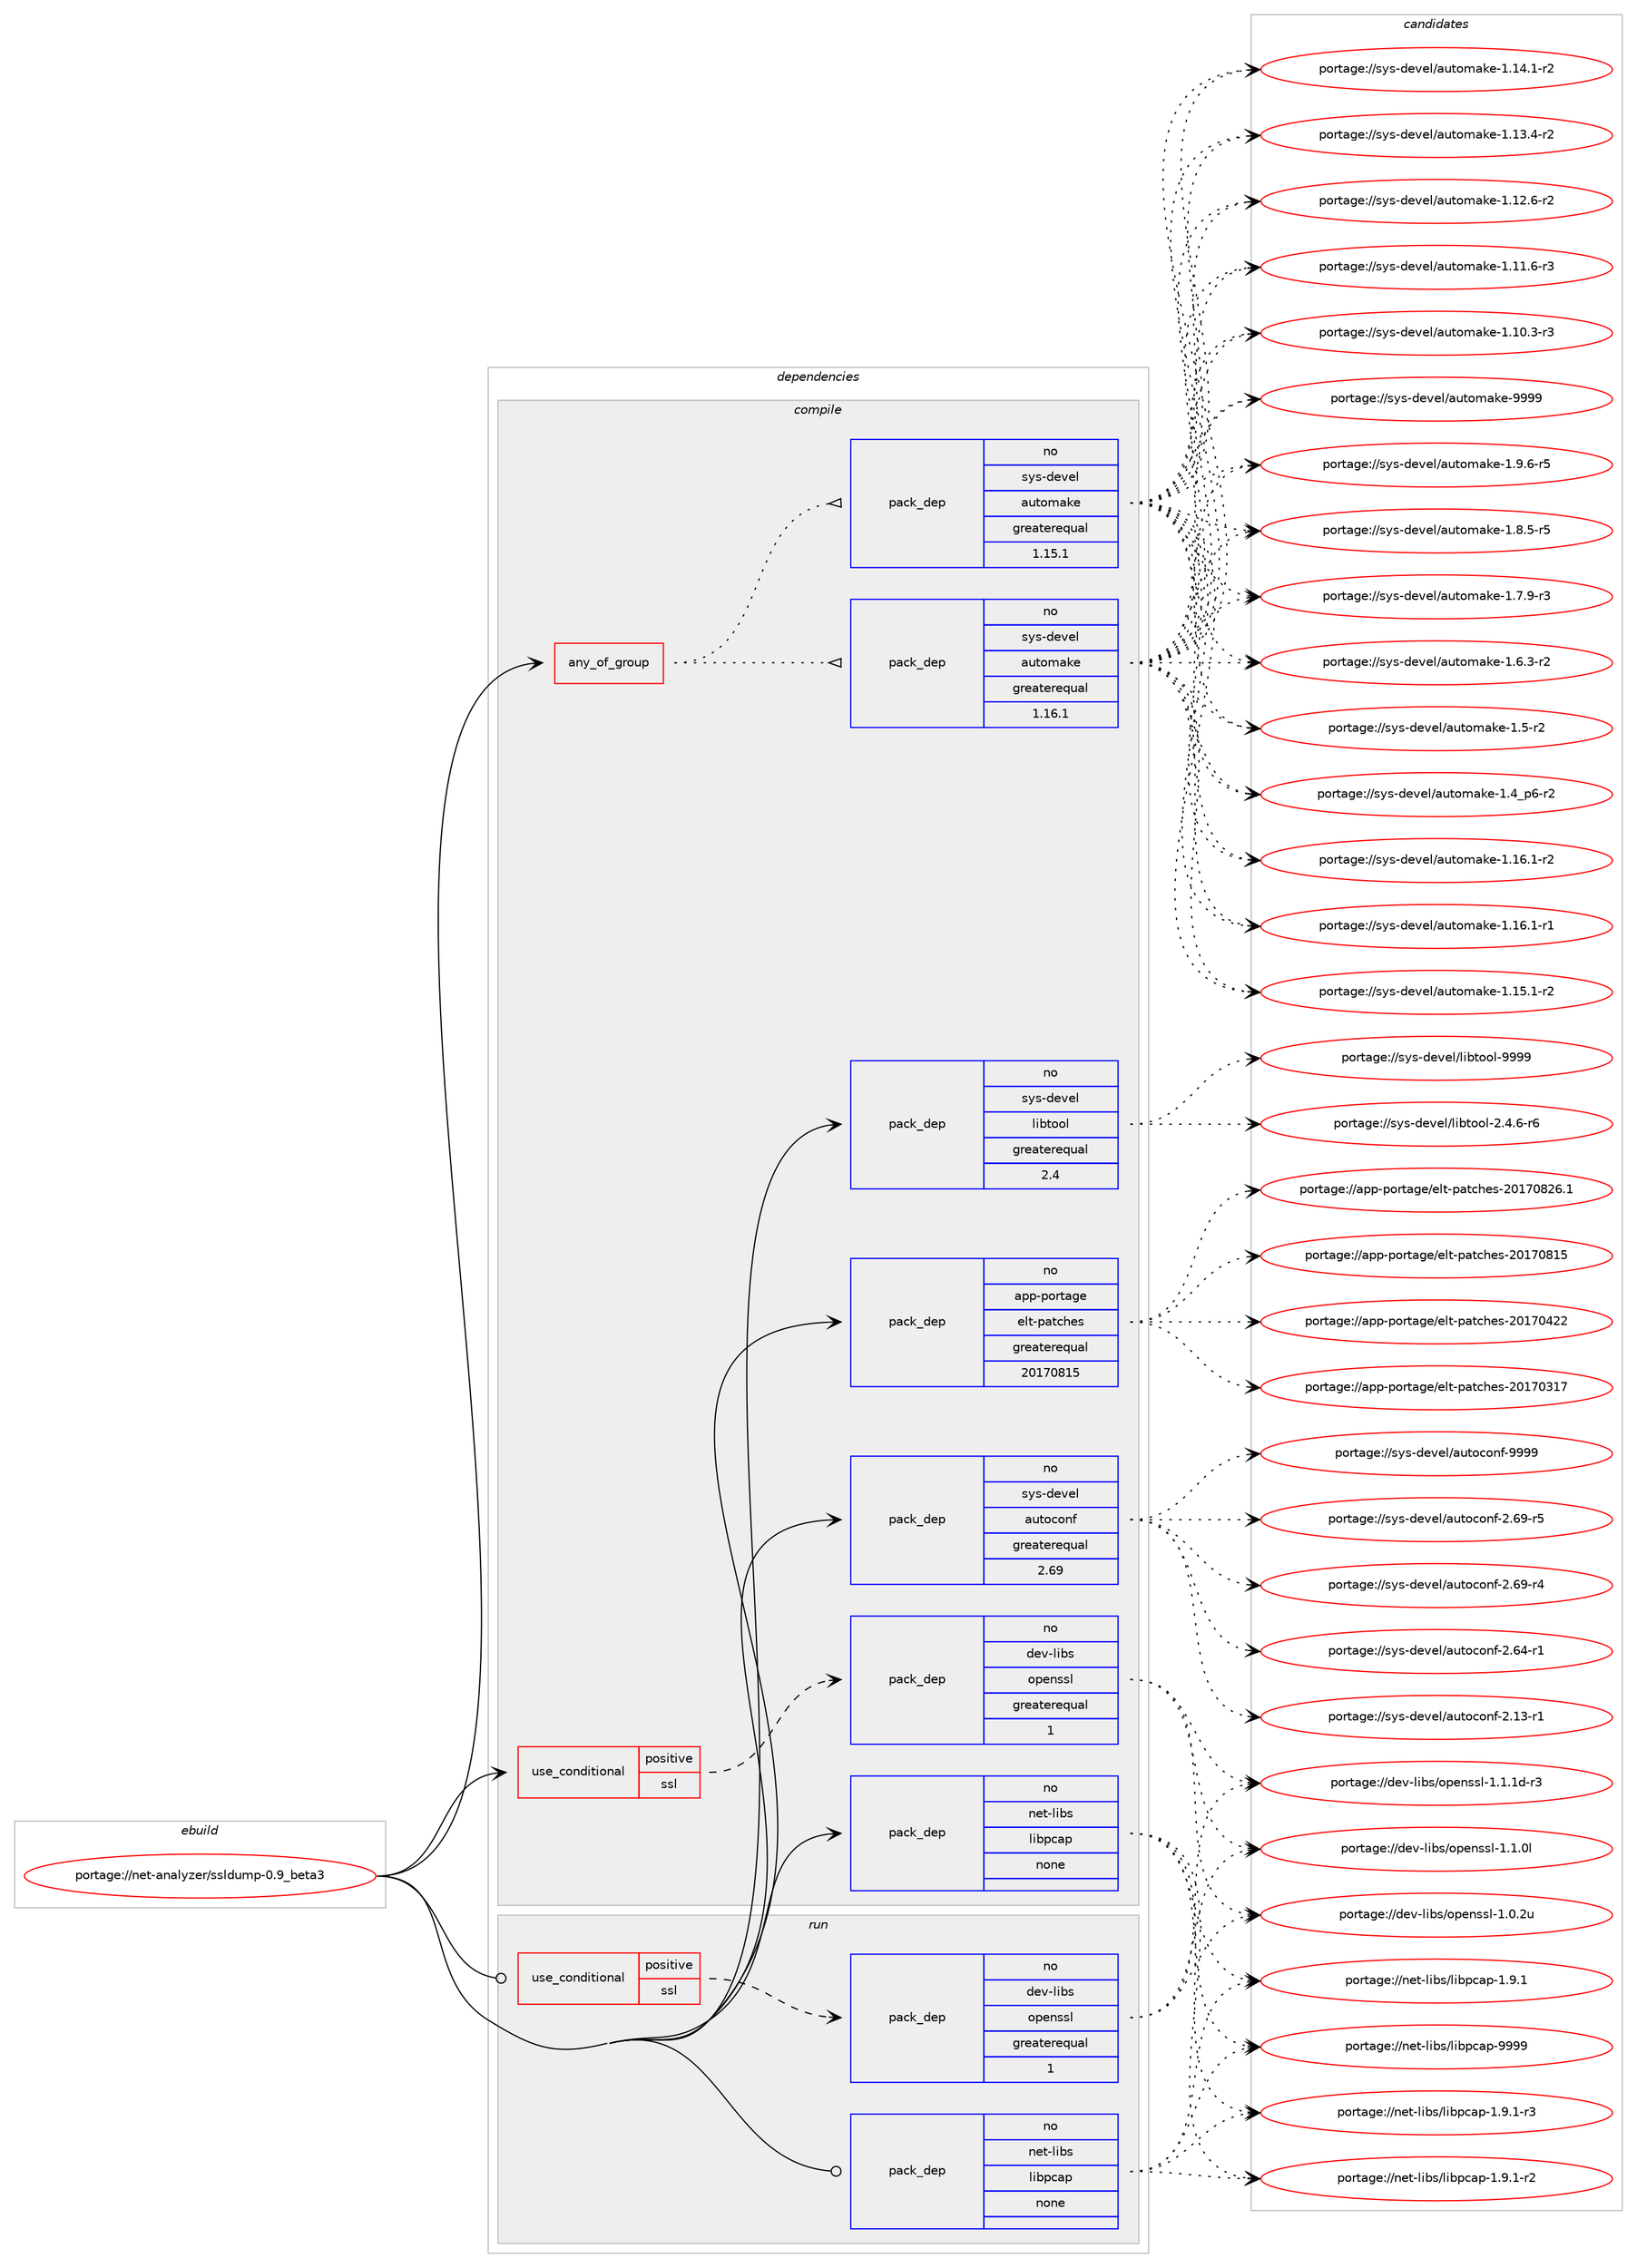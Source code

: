 digraph prolog {

# *************
# Graph options
# *************

newrank=true;
concentrate=true;
compound=true;
graph [rankdir=LR,fontname=Helvetica,fontsize=10,ranksep=1.5];#, ranksep=2.5, nodesep=0.2];
edge  [arrowhead=vee];
node  [fontname=Helvetica,fontsize=10];

# **********
# The ebuild
# **********

subgraph cluster_leftcol {
color=gray;
rank=same;
label=<<i>ebuild</i>>;
id [label="portage://net-analyzer/ssldump-0.9_beta3", color=red, width=4, href="../net-analyzer/ssldump-0.9_beta3.svg"];
}

# ****************
# The dependencies
# ****************

subgraph cluster_midcol {
color=gray;
label=<<i>dependencies</i>>;
subgraph cluster_compile {
fillcolor="#eeeeee";
style=filled;
label=<<i>compile</i>>;
subgraph any2321 {
dependency151001 [label=<<TABLE BORDER="0" CELLBORDER="1" CELLSPACING="0" CELLPADDING="4"><TR><TD CELLPADDING="10">any_of_group</TD></TR></TABLE>>, shape=none, color=red];subgraph pack114706 {
dependency151002 [label=<<TABLE BORDER="0" CELLBORDER="1" CELLSPACING="0" CELLPADDING="4" WIDTH="220"><TR><TD ROWSPAN="6" CELLPADDING="30">pack_dep</TD></TR><TR><TD WIDTH="110">no</TD></TR><TR><TD>sys-devel</TD></TR><TR><TD>automake</TD></TR><TR><TD>greaterequal</TD></TR><TR><TD>1.16.1</TD></TR></TABLE>>, shape=none, color=blue];
}
dependency151001:e -> dependency151002:w [weight=20,style="dotted",arrowhead="oinv"];
subgraph pack114707 {
dependency151003 [label=<<TABLE BORDER="0" CELLBORDER="1" CELLSPACING="0" CELLPADDING="4" WIDTH="220"><TR><TD ROWSPAN="6" CELLPADDING="30">pack_dep</TD></TR><TR><TD WIDTH="110">no</TD></TR><TR><TD>sys-devel</TD></TR><TR><TD>automake</TD></TR><TR><TD>greaterequal</TD></TR><TR><TD>1.15.1</TD></TR></TABLE>>, shape=none, color=blue];
}
dependency151001:e -> dependency151003:w [weight=20,style="dotted",arrowhead="oinv"];
}
id:e -> dependency151001:w [weight=20,style="solid",arrowhead="vee"];
subgraph cond33822 {
dependency151004 [label=<<TABLE BORDER="0" CELLBORDER="1" CELLSPACING="0" CELLPADDING="4"><TR><TD ROWSPAN="3" CELLPADDING="10">use_conditional</TD></TR><TR><TD>positive</TD></TR><TR><TD>ssl</TD></TR></TABLE>>, shape=none, color=red];
subgraph pack114708 {
dependency151005 [label=<<TABLE BORDER="0" CELLBORDER="1" CELLSPACING="0" CELLPADDING="4" WIDTH="220"><TR><TD ROWSPAN="6" CELLPADDING="30">pack_dep</TD></TR><TR><TD WIDTH="110">no</TD></TR><TR><TD>dev-libs</TD></TR><TR><TD>openssl</TD></TR><TR><TD>greaterequal</TD></TR><TR><TD>1</TD></TR></TABLE>>, shape=none, color=blue];
}
dependency151004:e -> dependency151005:w [weight=20,style="dashed",arrowhead="vee"];
}
id:e -> dependency151004:w [weight=20,style="solid",arrowhead="vee"];
subgraph pack114709 {
dependency151006 [label=<<TABLE BORDER="0" CELLBORDER="1" CELLSPACING="0" CELLPADDING="4" WIDTH="220"><TR><TD ROWSPAN="6" CELLPADDING="30">pack_dep</TD></TR><TR><TD WIDTH="110">no</TD></TR><TR><TD>app-portage</TD></TR><TR><TD>elt-patches</TD></TR><TR><TD>greaterequal</TD></TR><TR><TD>20170815</TD></TR></TABLE>>, shape=none, color=blue];
}
id:e -> dependency151006:w [weight=20,style="solid",arrowhead="vee"];
subgraph pack114710 {
dependency151007 [label=<<TABLE BORDER="0" CELLBORDER="1" CELLSPACING="0" CELLPADDING="4" WIDTH="220"><TR><TD ROWSPAN="6" CELLPADDING="30">pack_dep</TD></TR><TR><TD WIDTH="110">no</TD></TR><TR><TD>net-libs</TD></TR><TR><TD>libpcap</TD></TR><TR><TD>none</TD></TR><TR><TD></TD></TR></TABLE>>, shape=none, color=blue];
}
id:e -> dependency151007:w [weight=20,style="solid",arrowhead="vee"];
subgraph pack114711 {
dependency151008 [label=<<TABLE BORDER="0" CELLBORDER="1" CELLSPACING="0" CELLPADDING="4" WIDTH="220"><TR><TD ROWSPAN="6" CELLPADDING="30">pack_dep</TD></TR><TR><TD WIDTH="110">no</TD></TR><TR><TD>sys-devel</TD></TR><TR><TD>autoconf</TD></TR><TR><TD>greaterequal</TD></TR><TR><TD>2.69</TD></TR></TABLE>>, shape=none, color=blue];
}
id:e -> dependency151008:w [weight=20,style="solid",arrowhead="vee"];
subgraph pack114712 {
dependency151009 [label=<<TABLE BORDER="0" CELLBORDER="1" CELLSPACING="0" CELLPADDING="4" WIDTH="220"><TR><TD ROWSPAN="6" CELLPADDING="30">pack_dep</TD></TR><TR><TD WIDTH="110">no</TD></TR><TR><TD>sys-devel</TD></TR><TR><TD>libtool</TD></TR><TR><TD>greaterequal</TD></TR><TR><TD>2.4</TD></TR></TABLE>>, shape=none, color=blue];
}
id:e -> dependency151009:w [weight=20,style="solid",arrowhead="vee"];
}
subgraph cluster_compileandrun {
fillcolor="#eeeeee";
style=filled;
label=<<i>compile and run</i>>;
}
subgraph cluster_run {
fillcolor="#eeeeee";
style=filled;
label=<<i>run</i>>;
subgraph cond33823 {
dependency151010 [label=<<TABLE BORDER="0" CELLBORDER="1" CELLSPACING="0" CELLPADDING="4"><TR><TD ROWSPAN="3" CELLPADDING="10">use_conditional</TD></TR><TR><TD>positive</TD></TR><TR><TD>ssl</TD></TR></TABLE>>, shape=none, color=red];
subgraph pack114713 {
dependency151011 [label=<<TABLE BORDER="0" CELLBORDER="1" CELLSPACING="0" CELLPADDING="4" WIDTH="220"><TR><TD ROWSPAN="6" CELLPADDING="30">pack_dep</TD></TR><TR><TD WIDTH="110">no</TD></TR><TR><TD>dev-libs</TD></TR><TR><TD>openssl</TD></TR><TR><TD>greaterequal</TD></TR><TR><TD>1</TD></TR></TABLE>>, shape=none, color=blue];
}
dependency151010:e -> dependency151011:w [weight=20,style="dashed",arrowhead="vee"];
}
id:e -> dependency151010:w [weight=20,style="solid",arrowhead="odot"];
subgraph pack114714 {
dependency151012 [label=<<TABLE BORDER="0" CELLBORDER="1" CELLSPACING="0" CELLPADDING="4" WIDTH="220"><TR><TD ROWSPAN="6" CELLPADDING="30">pack_dep</TD></TR><TR><TD WIDTH="110">no</TD></TR><TR><TD>net-libs</TD></TR><TR><TD>libpcap</TD></TR><TR><TD>none</TD></TR><TR><TD></TD></TR></TABLE>>, shape=none, color=blue];
}
id:e -> dependency151012:w [weight=20,style="solid",arrowhead="odot"];
}
}

# **************
# The candidates
# **************

subgraph cluster_choices {
rank=same;
color=gray;
label=<<i>candidates</i>>;

subgraph choice114706 {
color=black;
nodesep=1;
choice115121115451001011181011084797117116111109971071014557575757 [label="portage://sys-devel/automake-9999", color=red, width=4,href="../sys-devel/automake-9999.svg"];
choice115121115451001011181011084797117116111109971071014549465746544511453 [label="portage://sys-devel/automake-1.9.6-r5", color=red, width=4,href="../sys-devel/automake-1.9.6-r5.svg"];
choice115121115451001011181011084797117116111109971071014549465646534511453 [label="portage://sys-devel/automake-1.8.5-r5", color=red, width=4,href="../sys-devel/automake-1.8.5-r5.svg"];
choice115121115451001011181011084797117116111109971071014549465546574511451 [label="portage://sys-devel/automake-1.7.9-r3", color=red, width=4,href="../sys-devel/automake-1.7.9-r3.svg"];
choice115121115451001011181011084797117116111109971071014549465446514511450 [label="portage://sys-devel/automake-1.6.3-r2", color=red, width=4,href="../sys-devel/automake-1.6.3-r2.svg"];
choice11512111545100101118101108479711711611110997107101454946534511450 [label="portage://sys-devel/automake-1.5-r2", color=red, width=4,href="../sys-devel/automake-1.5-r2.svg"];
choice115121115451001011181011084797117116111109971071014549465295112544511450 [label="portage://sys-devel/automake-1.4_p6-r2", color=red, width=4,href="../sys-devel/automake-1.4_p6-r2.svg"];
choice11512111545100101118101108479711711611110997107101454946495446494511450 [label="portage://sys-devel/automake-1.16.1-r2", color=red, width=4,href="../sys-devel/automake-1.16.1-r2.svg"];
choice11512111545100101118101108479711711611110997107101454946495446494511449 [label="portage://sys-devel/automake-1.16.1-r1", color=red, width=4,href="../sys-devel/automake-1.16.1-r1.svg"];
choice11512111545100101118101108479711711611110997107101454946495346494511450 [label="portage://sys-devel/automake-1.15.1-r2", color=red, width=4,href="../sys-devel/automake-1.15.1-r2.svg"];
choice11512111545100101118101108479711711611110997107101454946495246494511450 [label="portage://sys-devel/automake-1.14.1-r2", color=red, width=4,href="../sys-devel/automake-1.14.1-r2.svg"];
choice11512111545100101118101108479711711611110997107101454946495146524511450 [label="portage://sys-devel/automake-1.13.4-r2", color=red, width=4,href="../sys-devel/automake-1.13.4-r2.svg"];
choice11512111545100101118101108479711711611110997107101454946495046544511450 [label="portage://sys-devel/automake-1.12.6-r2", color=red, width=4,href="../sys-devel/automake-1.12.6-r2.svg"];
choice11512111545100101118101108479711711611110997107101454946494946544511451 [label="portage://sys-devel/automake-1.11.6-r3", color=red, width=4,href="../sys-devel/automake-1.11.6-r3.svg"];
choice11512111545100101118101108479711711611110997107101454946494846514511451 [label="portage://sys-devel/automake-1.10.3-r3", color=red, width=4,href="../sys-devel/automake-1.10.3-r3.svg"];
dependency151002:e -> choice115121115451001011181011084797117116111109971071014557575757:w [style=dotted,weight="100"];
dependency151002:e -> choice115121115451001011181011084797117116111109971071014549465746544511453:w [style=dotted,weight="100"];
dependency151002:e -> choice115121115451001011181011084797117116111109971071014549465646534511453:w [style=dotted,weight="100"];
dependency151002:e -> choice115121115451001011181011084797117116111109971071014549465546574511451:w [style=dotted,weight="100"];
dependency151002:e -> choice115121115451001011181011084797117116111109971071014549465446514511450:w [style=dotted,weight="100"];
dependency151002:e -> choice11512111545100101118101108479711711611110997107101454946534511450:w [style=dotted,weight="100"];
dependency151002:e -> choice115121115451001011181011084797117116111109971071014549465295112544511450:w [style=dotted,weight="100"];
dependency151002:e -> choice11512111545100101118101108479711711611110997107101454946495446494511450:w [style=dotted,weight="100"];
dependency151002:e -> choice11512111545100101118101108479711711611110997107101454946495446494511449:w [style=dotted,weight="100"];
dependency151002:e -> choice11512111545100101118101108479711711611110997107101454946495346494511450:w [style=dotted,weight="100"];
dependency151002:e -> choice11512111545100101118101108479711711611110997107101454946495246494511450:w [style=dotted,weight="100"];
dependency151002:e -> choice11512111545100101118101108479711711611110997107101454946495146524511450:w [style=dotted,weight="100"];
dependency151002:e -> choice11512111545100101118101108479711711611110997107101454946495046544511450:w [style=dotted,weight="100"];
dependency151002:e -> choice11512111545100101118101108479711711611110997107101454946494946544511451:w [style=dotted,weight="100"];
dependency151002:e -> choice11512111545100101118101108479711711611110997107101454946494846514511451:w [style=dotted,weight="100"];
}
subgraph choice114707 {
color=black;
nodesep=1;
choice115121115451001011181011084797117116111109971071014557575757 [label="portage://sys-devel/automake-9999", color=red, width=4,href="../sys-devel/automake-9999.svg"];
choice115121115451001011181011084797117116111109971071014549465746544511453 [label="portage://sys-devel/automake-1.9.6-r5", color=red, width=4,href="../sys-devel/automake-1.9.6-r5.svg"];
choice115121115451001011181011084797117116111109971071014549465646534511453 [label="portage://sys-devel/automake-1.8.5-r5", color=red, width=4,href="../sys-devel/automake-1.8.5-r5.svg"];
choice115121115451001011181011084797117116111109971071014549465546574511451 [label="portage://sys-devel/automake-1.7.9-r3", color=red, width=4,href="../sys-devel/automake-1.7.9-r3.svg"];
choice115121115451001011181011084797117116111109971071014549465446514511450 [label="portage://sys-devel/automake-1.6.3-r2", color=red, width=4,href="../sys-devel/automake-1.6.3-r2.svg"];
choice11512111545100101118101108479711711611110997107101454946534511450 [label="portage://sys-devel/automake-1.5-r2", color=red, width=4,href="../sys-devel/automake-1.5-r2.svg"];
choice115121115451001011181011084797117116111109971071014549465295112544511450 [label="portage://sys-devel/automake-1.4_p6-r2", color=red, width=4,href="../sys-devel/automake-1.4_p6-r2.svg"];
choice11512111545100101118101108479711711611110997107101454946495446494511450 [label="portage://sys-devel/automake-1.16.1-r2", color=red, width=4,href="../sys-devel/automake-1.16.1-r2.svg"];
choice11512111545100101118101108479711711611110997107101454946495446494511449 [label="portage://sys-devel/automake-1.16.1-r1", color=red, width=4,href="../sys-devel/automake-1.16.1-r1.svg"];
choice11512111545100101118101108479711711611110997107101454946495346494511450 [label="portage://sys-devel/automake-1.15.1-r2", color=red, width=4,href="../sys-devel/automake-1.15.1-r2.svg"];
choice11512111545100101118101108479711711611110997107101454946495246494511450 [label="portage://sys-devel/automake-1.14.1-r2", color=red, width=4,href="../sys-devel/automake-1.14.1-r2.svg"];
choice11512111545100101118101108479711711611110997107101454946495146524511450 [label="portage://sys-devel/automake-1.13.4-r2", color=red, width=4,href="../sys-devel/automake-1.13.4-r2.svg"];
choice11512111545100101118101108479711711611110997107101454946495046544511450 [label="portage://sys-devel/automake-1.12.6-r2", color=red, width=4,href="../sys-devel/automake-1.12.6-r2.svg"];
choice11512111545100101118101108479711711611110997107101454946494946544511451 [label="portage://sys-devel/automake-1.11.6-r3", color=red, width=4,href="../sys-devel/automake-1.11.6-r3.svg"];
choice11512111545100101118101108479711711611110997107101454946494846514511451 [label="portage://sys-devel/automake-1.10.3-r3", color=red, width=4,href="../sys-devel/automake-1.10.3-r3.svg"];
dependency151003:e -> choice115121115451001011181011084797117116111109971071014557575757:w [style=dotted,weight="100"];
dependency151003:e -> choice115121115451001011181011084797117116111109971071014549465746544511453:w [style=dotted,weight="100"];
dependency151003:e -> choice115121115451001011181011084797117116111109971071014549465646534511453:w [style=dotted,weight="100"];
dependency151003:e -> choice115121115451001011181011084797117116111109971071014549465546574511451:w [style=dotted,weight="100"];
dependency151003:e -> choice115121115451001011181011084797117116111109971071014549465446514511450:w [style=dotted,weight="100"];
dependency151003:e -> choice11512111545100101118101108479711711611110997107101454946534511450:w [style=dotted,weight="100"];
dependency151003:e -> choice115121115451001011181011084797117116111109971071014549465295112544511450:w [style=dotted,weight="100"];
dependency151003:e -> choice11512111545100101118101108479711711611110997107101454946495446494511450:w [style=dotted,weight="100"];
dependency151003:e -> choice11512111545100101118101108479711711611110997107101454946495446494511449:w [style=dotted,weight="100"];
dependency151003:e -> choice11512111545100101118101108479711711611110997107101454946495346494511450:w [style=dotted,weight="100"];
dependency151003:e -> choice11512111545100101118101108479711711611110997107101454946495246494511450:w [style=dotted,weight="100"];
dependency151003:e -> choice11512111545100101118101108479711711611110997107101454946495146524511450:w [style=dotted,weight="100"];
dependency151003:e -> choice11512111545100101118101108479711711611110997107101454946495046544511450:w [style=dotted,weight="100"];
dependency151003:e -> choice11512111545100101118101108479711711611110997107101454946494946544511451:w [style=dotted,weight="100"];
dependency151003:e -> choice11512111545100101118101108479711711611110997107101454946494846514511451:w [style=dotted,weight="100"];
}
subgraph choice114708 {
color=black;
nodesep=1;
choice1001011184510810598115471111121011101151151084549464946491004511451 [label="portage://dev-libs/openssl-1.1.1d-r3", color=red, width=4,href="../dev-libs/openssl-1.1.1d-r3.svg"];
choice100101118451081059811547111112101110115115108454946494648108 [label="portage://dev-libs/openssl-1.1.0l", color=red, width=4,href="../dev-libs/openssl-1.1.0l.svg"];
choice100101118451081059811547111112101110115115108454946484650117 [label="portage://dev-libs/openssl-1.0.2u", color=red, width=4,href="../dev-libs/openssl-1.0.2u.svg"];
dependency151005:e -> choice1001011184510810598115471111121011101151151084549464946491004511451:w [style=dotted,weight="100"];
dependency151005:e -> choice100101118451081059811547111112101110115115108454946494648108:w [style=dotted,weight="100"];
dependency151005:e -> choice100101118451081059811547111112101110115115108454946484650117:w [style=dotted,weight="100"];
}
subgraph choice114709 {
color=black;
nodesep=1;
choice971121124511211111411697103101471011081164511297116991041011154550484955485650544649 [label="portage://app-portage/elt-patches-20170826.1", color=red, width=4,href="../app-portage/elt-patches-20170826.1.svg"];
choice97112112451121111141169710310147101108116451129711699104101115455048495548564953 [label="portage://app-portage/elt-patches-20170815", color=red, width=4,href="../app-portage/elt-patches-20170815.svg"];
choice97112112451121111141169710310147101108116451129711699104101115455048495548525050 [label="portage://app-portage/elt-patches-20170422", color=red, width=4,href="../app-portage/elt-patches-20170422.svg"];
choice97112112451121111141169710310147101108116451129711699104101115455048495548514955 [label="portage://app-portage/elt-patches-20170317", color=red, width=4,href="../app-portage/elt-patches-20170317.svg"];
dependency151006:e -> choice971121124511211111411697103101471011081164511297116991041011154550484955485650544649:w [style=dotted,weight="100"];
dependency151006:e -> choice97112112451121111141169710310147101108116451129711699104101115455048495548564953:w [style=dotted,weight="100"];
dependency151006:e -> choice97112112451121111141169710310147101108116451129711699104101115455048495548525050:w [style=dotted,weight="100"];
dependency151006:e -> choice97112112451121111141169710310147101108116451129711699104101115455048495548514955:w [style=dotted,weight="100"];
}
subgraph choice114710 {
color=black;
nodesep=1;
choice1101011164510810598115471081059811299971124557575757 [label="portage://net-libs/libpcap-9999", color=red, width=4,href="../net-libs/libpcap-9999.svg"];
choice1101011164510810598115471081059811299971124549465746494511451 [label="portage://net-libs/libpcap-1.9.1-r3", color=red, width=4,href="../net-libs/libpcap-1.9.1-r3.svg"];
choice1101011164510810598115471081059811299971124549465746494511450 [label="portage://net-libs/libpcap-1.9.1-r2", color=red, width=4,href="../net-libs/libpcap-1.9.1-r2.svg"];
choice110101116451081059811547108105981129997112454946574649 [label="portage://net-libs/libpcap-1.9.1", color=red, width=4,href="../net-libs/libpcap-1.9.1.svg"];
dependency151007:e -> choice1101011164510810598115471081059811299971124557575757:w [style=dotted,weight="100"];
dependency151007:e -> choice1101011164510810598115471081059811299971124549465746494511451:w [style=dotted,weight="100"];
dependency151007:e -> choice1101011164510810598115471081059811299971124549465746494511450:w [style=dotted,weight="100"];
dependency151007:e -> choice110101116451081059811547108105981129997112454946574649:w [style=dotted,weight="100"];
}
subgraph choice114711 {
color=black;
nodesep=1;
choice115121115451001011181011084797117116111991111101024557575757 [label="portage://sys-devel/autoconf-9999", color=red, width=4,href="../sys-devel/autoconf-9999.svg"];
choice1151211154510010111810110847971171161119911111010245504654574511453 [label="portage://sys-devel/autoconf-2.69-r5", color=red, width=4,href="../sys-devel/autoconf-2.69-r5.svg"];
choice1151211154510010111810110847971171161119911111010245504654574511452 [label="portage://sys-devel/autoconf-2.69-r4", color=red, width=4,href="../sys-devel/autoconf-2.69-r4.svg"];
choice1151211154510010111810110847971171161119911111010245504654524511449 [label="portage://sys-devel/autoconf-2.64-r1", color=red, width=4,href="../sys-devel/autoconf-2.64-r1.svg"];
choice1151211154510010111810110847971171161119911111010245504649514511449 [label="portage://sys-devel/autoconf-2.13-r1", color=red, width=4,href="../sys-devel/autoconf-2.13-r1.svg"];
dependency151008:e -> choice115121115451001011181011084797117116111991111101024557575757:w [style=dotted,weight="100"];
dependency151008:e -> choice1151211154510010111810110847971171161119911111010245504654574511453:w [style=dotted,weight="100"];
dependency151008:e -> choice1151211154510010111810110847971171161119911111010245504654574511452:w [style=dotted,weight="100"];
dependency151008:e -> choice1151211154510010111810110847971171161119911111010245504654524511449:w [style=dotted,weight="100"];
dependency151008:e -> choice1151211154510010111810110847971171161119911111010245504649514511449:w [style=dotted,weight="100"];
}
subgraph choice114712 {
color=black;
nodesep=1;
choice1151211154510010111810110847108105981161111111084557575757 [label="portage://sys-devel/libtool-9999", color=red, width=4,href="../sys-devel/libtool-9999.svg"];
choice1151211154510010111810110847108105981161111111084550465246544511454 [label="portage://sys-devel/libtool-2.4.6-r6", color=red, width=4,href="../sys-devel/libtool-2.4.6-r6.svg"];
dependency151009:e -> choice1151211154510010111810110847108105981161111111084557575757:w [style=dotted,weight="100"];
dependency151009:e -> choice1151211154510010111810110847108105981161111111084550465246544511454:w [style=dotted,weight="100"];
}
subgraph choice114713 {
color=black;
nodesep=1;
choice1001011184510810598115471111121011101151151084549464946491004511451 [label="portage://dev-libs/openssl-1.1.1d-r3", color=red, width=4,href="../dev-libs/openssl-1.1.1d-r3.svg"];
choice100101118451081059811547111112101110115115108454946494648108 [label="portage://dev-libs/openssl-1.1.0l", color=red, width=4,href="../dev-libs/openssl-1.1.0l.svg"];
choice100101118451081059811547111112101110115115108454946484650117 [label="portage://dev-libs/openssl-1.0.2u", color=red, width=4,href="../dev-libs/openssl-1.0.2u.svg"];
dependency151011:e -> choice1001011184510810598115471111121011101151151084549464946491004511451:w [style=dotted,weight="100"];
dependency151011:e -> choice100101118451081059811547111112101110115115108454946494648108:w [style=dotted,weight="100"];
dependency151011:e -> choice100101118451081059811547111112101110115115108454946484650117:w [style=dotted,weight="100"];
}
subgraph choice114714 {
color=black;
nodesep=1;
choice1101011164510810598115471081059811299971124557575757 [label="portage://net-libs/libpcap-9999", color=red, width=4,href="../net-libs/libpcap-9999.svg"];
choice1101011164510810598115471081059811299971124549465746494511451 [label="portage://net-libs/libpcap-1.9.1-r3", color=red, width=4,href="../net-libs/libpcap-1.9.1-r3.svg"];
choice1101011164510810598115471081059811299971124549465746494511450 [label="portage://net-libs/libpcap-1.9.1-r2", color=red, width=4,href="../net-libs/libpcap-1.9.1-r2.svg"];
choice110101116451081059811547108105981129997112454946574649 [label="portage://net-libs/libpcap-1.9.1", color=red, width=4,href="../net-libs/libpcap-1.9.1.svg"];
dependency151012:e -> choice1101011164510810598115471081059811299971124557575757:w [style=dotted,weight="100"];
dependency151012:e -> choice1101011164510810598115471081059811299971124549465746494511451:w [style=dotted,weight="100"];
dependency151012:e -> choice1101011164510810598115471081059811299971124549465746494511450:w [style=dotted,weight="100"];
dependency151012:e -> choice110101116451081059811547108105981129997112454946574649:w [style=dotted,weight="100"];
}
}

}
